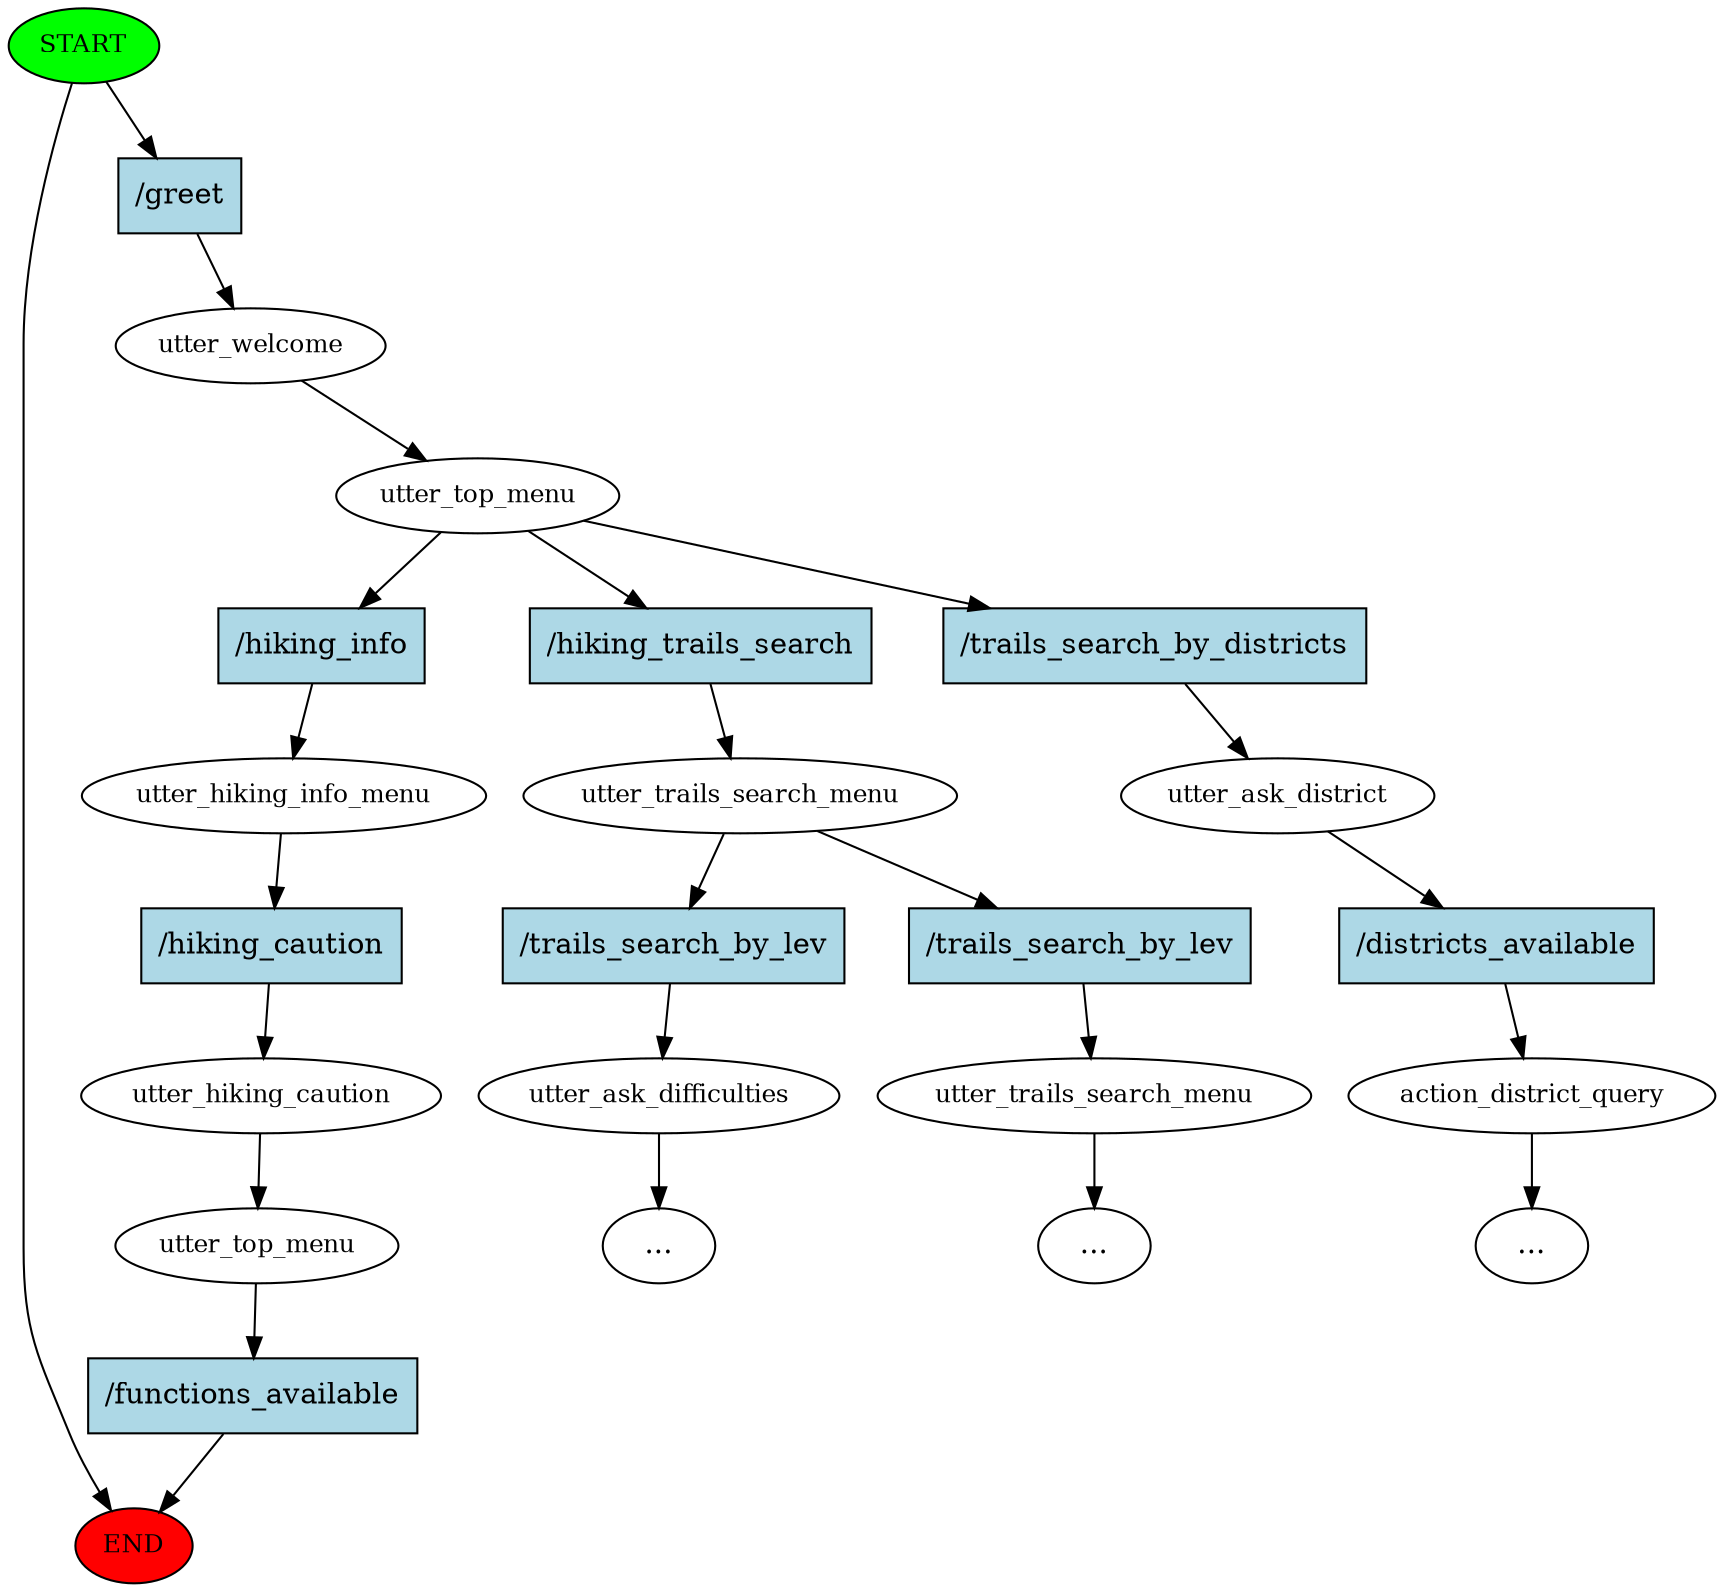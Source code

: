 digraph  {
0 [class="start active", fillcolor=green, fontsize=12, label=START, style=filled];
"-1" [class=end, fillcolor=red, fontsize=12, label=END, style=filled];
1 [class=active, fontsize=12, label=utter_welcome];
2 [class=active, fontsize=12, label=utter_top_menu];
3 [class=active, fontsize=12, label=utter_hiking_info_menu];
4 [class=active, fontsize=12, label=utter_hiking_caution];
5 [class="active dashed", fontsize=12, label=utter_top_menu];
8 [class="", fontsize=12, label=utter_trails_search_menu];
9 [class="", fontsize=12, label=utter_ask_difficulties];
"-3" [class=ellipsis, label="..."];
12 [class="", fontsize=12, label=utter_ask_district];
13 [class="", fontsize=12, label=action_district_query];
"-4" [class=ellipsis, label="..."];
17 [class="", fontsize=12, label=utter_trails_search_menu];
"-5" [class=ellipsis, label="..."];
23 [class="intent active", fillcolor=lightblue, label="/greet", shape=rect, style=filled];
24 [class="intent active", fillcolor=lightblue, label="/hiking_info", shape=rect, style=filled];
25 [class=intent, fillcolor=lightblue, label="/hiking_trails_search", shape=rect, style=filled];
26 [class=intent, fillcolor=lightblue, label="/trails_search_by_districts", shape=rect, style=filled];
27 [class="intent active", fillcolor=lightblue, label="/hiking_caution", shape=rect, style=filled];
28 [class=intent, fillcolor=lightblue, label="/functions_available", shape=rect, style=filled];
29 [class=intent, fillcolor=lightblue, label="/trails_search_by_lev", shape=rect, style=filled];
30 [class=intent, fillcolor=lightblue, label="/trails_search_by_lev", shape=rect, style=filled];
31 [class=intent, fillcolor=lightblue, label="/districts_available", shape=rect, style=filled];
0 -> "-1"  [class="", key=NONE, label=""];
0 -> 23  [class=active, key=0];
1 -> 2  [class=active, key=NONE, label=""];
2 -> 24  [class=active, key=0];
2 -> 25  [class="", key=0];
2 -> 26  [class="", key=0];
3 -> 27  [class=active, key=0];
4 -> 5  [class=active, key=NONE, label=""];
5 -> 28  [class="", key=0];
8 -> 29  [class="", key=0];
8 -> 30  [class="", key=0];
9 -> "-3"  [class="", key=NONE, label=""];
12 -> 31  [class="", key=0];
13 -> "-4"  [class="", key=NONE, label=""];
17 -> "-5"  [class="", key=NONE, label=""];
23 -> 1  [class=active, key=0];
24 -> 3  [class=active, key=0];
25 -> 8  [class="", key=0];
26 -> 12  [class="", key=0];
27 -> 4  [class=active, key=0];
28 -> "-1"  [class="", key=0];
29 -> 9  [class="", key=0];
30 -> 17  [class="", key=0];
31 -> 13  [class="", key=0];
}
